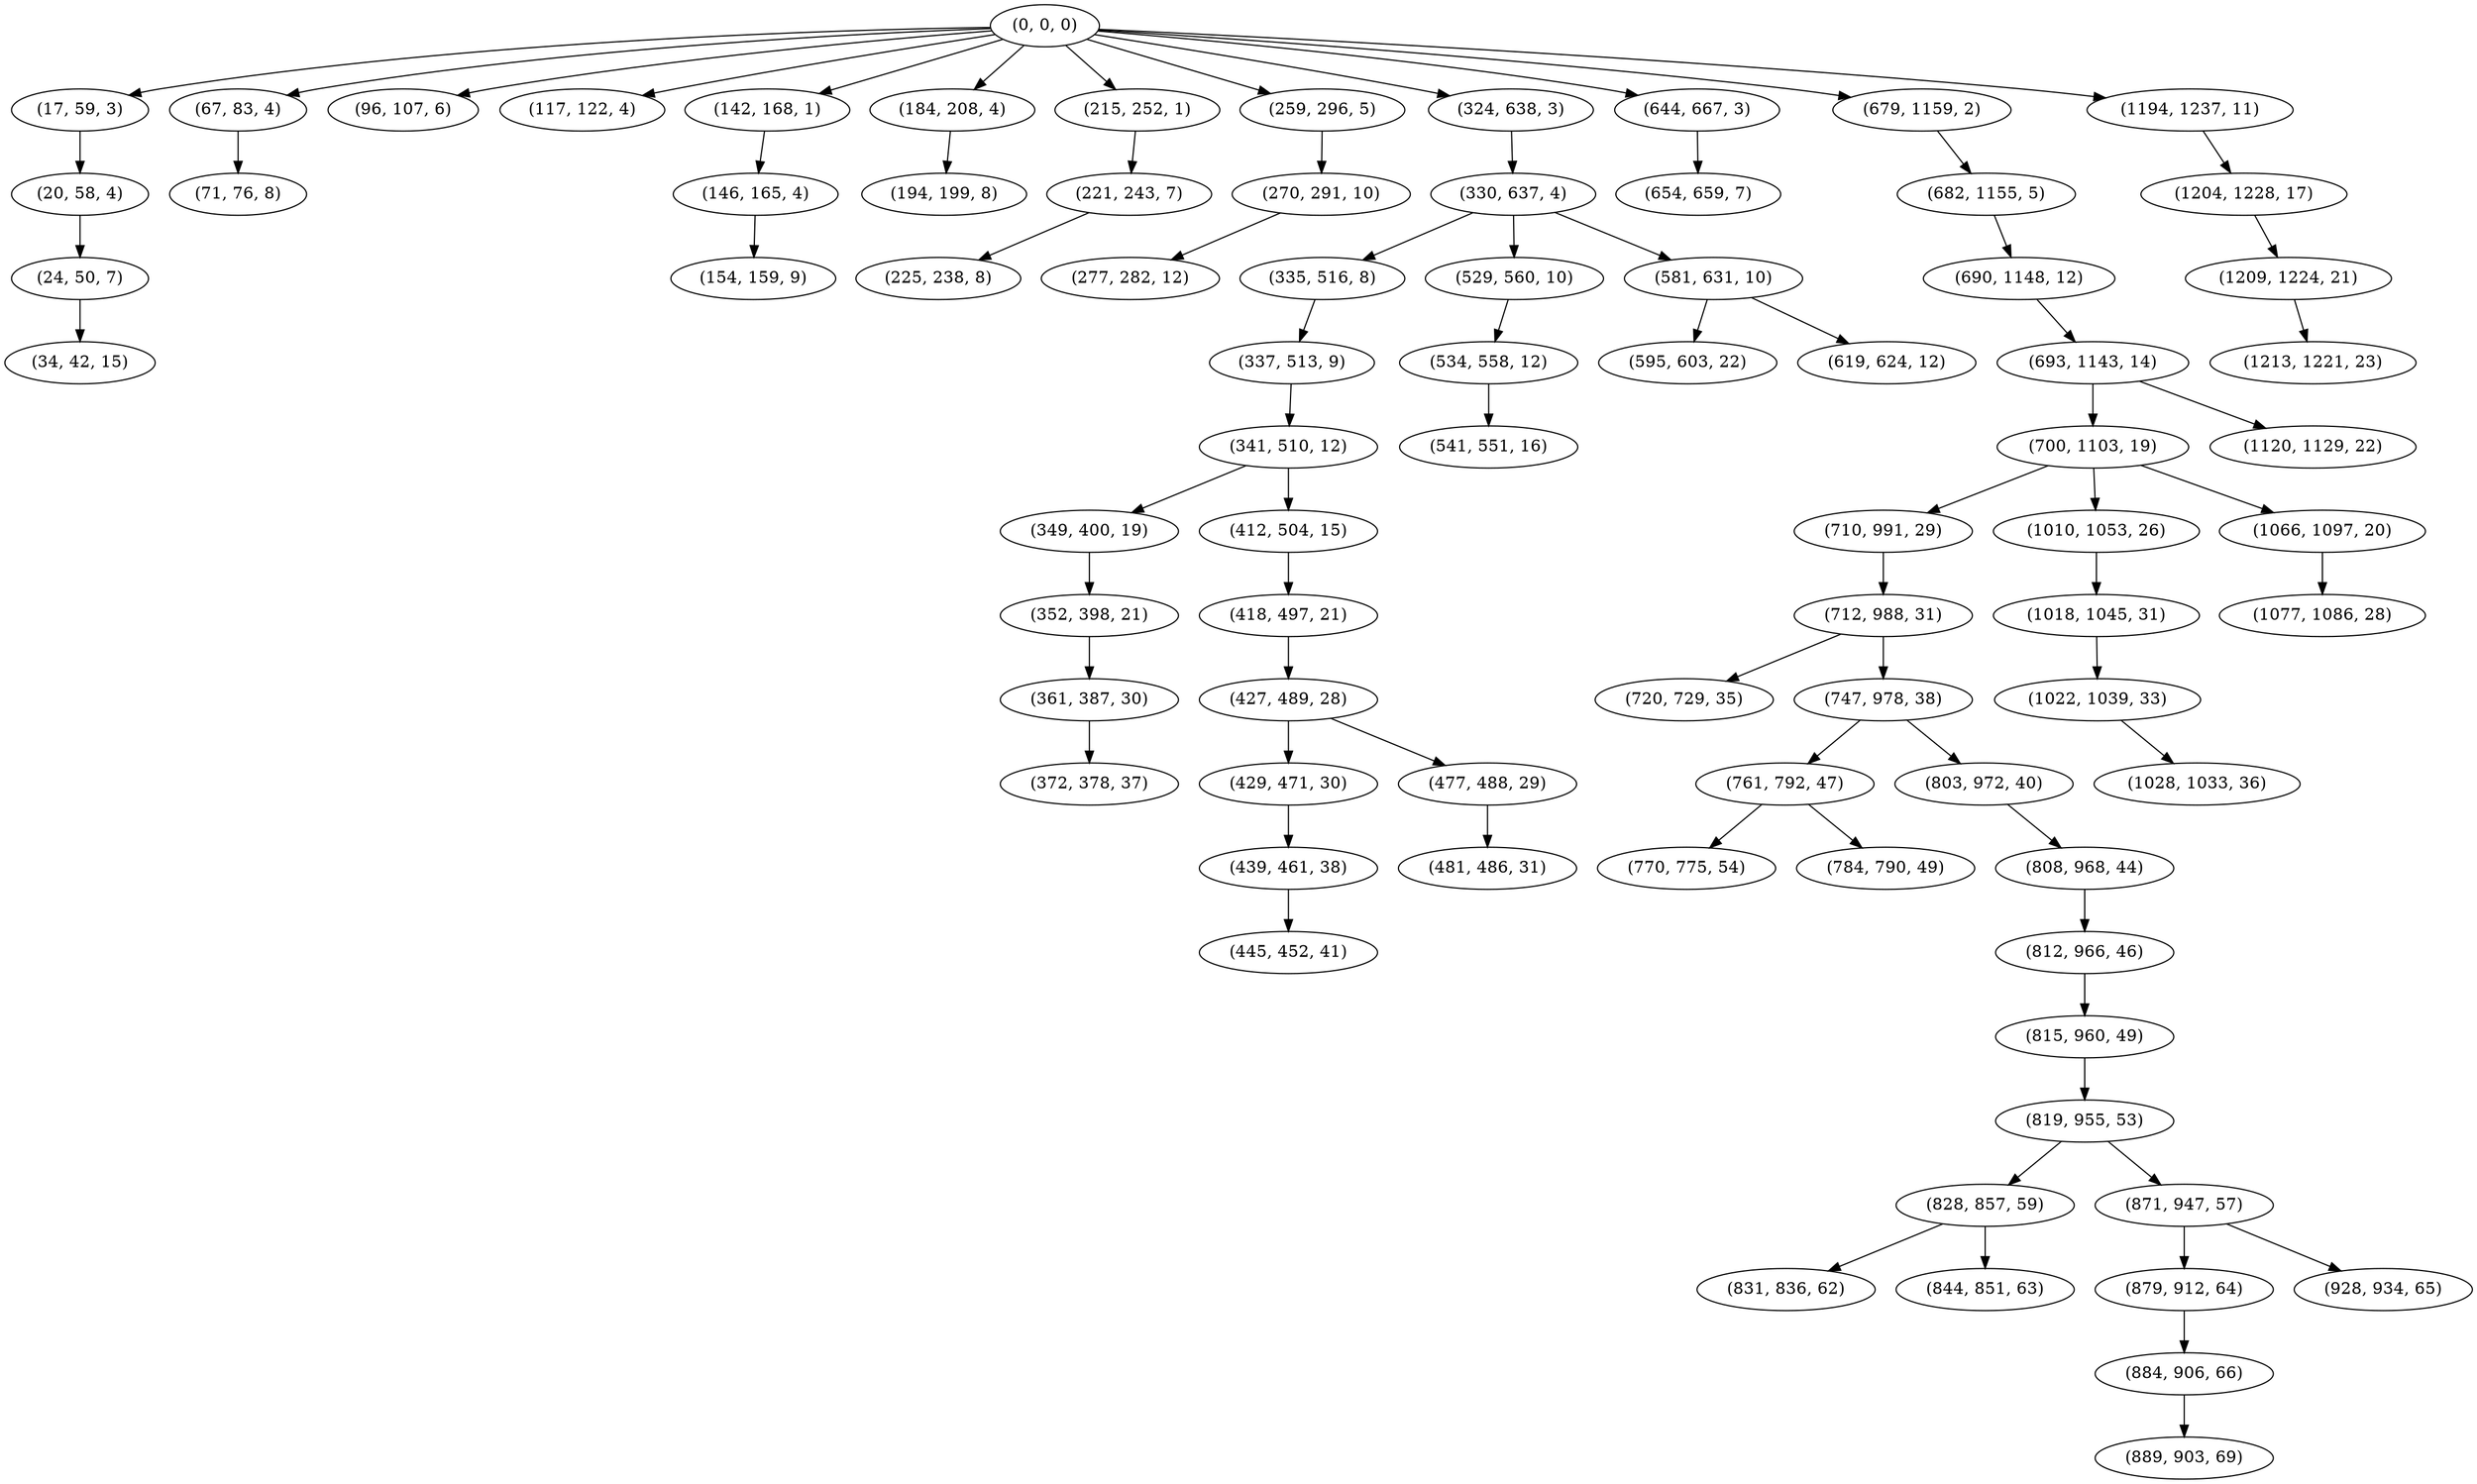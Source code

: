 digraph tree {
    "(0, 0, 0)";
    "(17, 59, 3)";
    "(20, 58, 4)";
    "(24, 50, 7)";
    "(34, 42, 15)";
    "(67, 83, 4)";
    "(71, 76, 8)";
    "(96, 107, 6)";
    "(117, 122, 4)";
    "(142, 168, 1)";
    "(146, 165, 4)";
    "(154, 159, 9)";
    "(184, 208, 4)";
    "(194, 199, 8)";
    "(215, 252, 1)";
    "(221, 243, 7)";
    "(225, 238, 8)";
    "(259, 296, 5)";
    "(270, 291, 10)";
    "(277, 282, 12)";
    "(324, 638, 3)";
    "(330, 637, 4)";
    "(335, 516, 8)";
    "(337, 513, 9)";
    "(341, 510, 12)";
    "(349, 400, 19)";
    "(352, 398, 21)";
    "(361, 387, 30)";
    "(372, 378, 37)";
    "(412, 504, 15)";
    "(418, 497, 21)";
    "(427, 489, 28)";
    "(429, 471, 30)";
    "(439, 461, 38)";
    "(445, 452, 41)";
    "(477, 488, 29)";
    "(481, 486, 31)";
    "(529, 560, 10)";
    "(534, 558, 12)";
    "(541, 551, 16)";
    "(581, 631, 10)";
    "(595, 603, 22)";
    "(619, 624, 12)";
    "(644, 667, 3)";
    "(654, 659, 7)";
    "(679, 1159, 2)";
    "(682, 1155, 5)";
    "(690, 1148, 12)";
    "(693, 1143, 14)";
    "(700, 1103, 19)";
    "(710, 991, 29)";
    "(712, 988, 31)";
    "(720, 729, 35)";
    "(747, 978, 38)";
    "(761, 792, 47)";
    "(770, 775, 54)";
    "(784, 790, 49)";
    "(803, 972, 40)";
    "(808, 968, 44)";
    "(812, 966, 46)";
    "(815, 960, 49)";
    "(819, 955, 53)";
    "(828, 857, 59)";
    "(831, 836, 62)";
    "(844, 851, 63)";
    "(871, 947, 57)";
    "(879, 912, 64)";
    "(884, 906, 66)";
    "(889, 903, 69)";
    "(928, 934, 65)";
    "(1010, 1053, 26)";
    "(1018, 1045, 31)";
    "(1022, 1039, 33)";
    "(1028, 1033, 36)";
    "(1066, 1097, 20)";
    "(1077, 1086, 28)";
    "(1120, 1129, 22)";
    "(1194, 1237, 11)";
    "(1204, 1228, 17)";
    "(1209, 1224, 21)";
    "(1213, 1221, 23)";
    "(0, 0, 0)" -> "(17, 59, 3)";
    "(0, 0, 0)" -> "(67, 83, 4)";
    "(0, 0, 0)" -> "(96, 107, 6)";
    "(0, 0, 0)" -> "(117, 122, 4)";
    "(0, 0, 0)" -> "(142, 168, 1)";
    "(0, 0, 0)" -> "(184, 208, 4)";
    "(0, 0, 0)" -> "(215, 252, 1)";
    "(0, 0, 0)" -> "(259, 296, 5)";
    "(0, 0, 0)" -> "(324, 638, 3)";
    "(0, 0, 0)" -> "(644, 667, 3)";
    "(0, 0, 0)" -> "(679, 1159, 2)";
    "(0, 0, 0)" -> "(1194, 1237, 11)";
    "(17, 59, 3)" -> "(20, 58, 4)";
    "(20, 58, 4)" -> "(24, 50, 7)";
    "(24, 50, 7)" -> "(34, 42, 15)";
    "(67, 83, 4)" -> "(71, 76, 8)";
    "(142, 168, 1)" -> "(146, 165, 4)";
    "(146, 165, 4)" -> "(154, 159, 9)";
    "(184, 208, 4)" -> "(194, 199, 8)";
    "(215, 252, 1)" -> "(221, 243, 7)";
    "(221, 243, 7)" -> "(225, 238, 8)";
    "(259, 296, 5)" -> "(270, 291, 10)";
    "(270, 291, 10)" -> "(277, 282, 12)";
    "(324, 638, 3)" -> "(330, 637, 4)";
    "(330, 637, 4)" -> "(335, 516, 8)";
    "(330, 637, 4)" -> "(529, 560, 10)";
    "(330, 637, 4)" -> "(581, 631, 10)";
    "(335, 516, 8)" -> "(337, 513, 9)";
    "(337, 513, 9)" -> "(341, 510, 12)";
    "(341, 510, 12)" -> "(349, 400, 19)";
    "(341, 510, 12)" -> "(412, 504, 15)";
    "(349, 400, 19)" -> "(352, 398, 21)";
    "(352, 398, 21)" -> "(361, 387, 30)";
    "(361, 387, 30)" -> "(372, 378, 37)";
    "(412, 504, 15)" -> "(418, 497, 21)";
    "(418, 497, 21)" -> "(427, 489, 28)";
    "(427, 489, 28)" -> "(429, 471, 30)";
    "(427, 489, 28)" -> "(477, 488, 29)";
    "(429, 471, 30)" -> "(439, 461, 38)";
    "(439, 461, 38)" -> "(445, 452, 41)";
    "(477, 488, 29)" -> "(481, 486, 31)";
    "(529, 560, 10)" -> "(534, 558, 12)";
    "(534, 558, 12)" -> "(541, 551, 16)";
    "(581, 631, 10)" -> "(595, 603, 22)";
    "(581, 631, 10)" -> "(619, 624, 12)";
    "(644, 667, 3)" -> "(654, 659, 7)";
    "(679, 1159, 2)" -> "(682, 1155, 5)";
    "(682, 1155, 5)" -> "(690, 1148, 12)";
    "(690, 1148, 12)" -> "(693, 1143, 14)";
    "(693, 1143, 14)" -> "(700, 1103, 19)";
    "(693, 1143, 14)" -> "(1120, 1129, 22)";
    "(700, 1103, 19)" -> "(710, 991, 29)";
    "(700, 1103, 19)" -> "(1010, 1053, 26)";
    "(700, 1103, 19)" -> "(1066, 1097, 20)";
    "(710, 991, 29)" -> "(712, 988, 31)";
    "(712, 988, 31)" -> "(720, 729, 35)";
    "(712, 988, 31)" -> "(747, 978, 38)";
    "(747, 978, 38)" -> "(761, 792, 47)";
    "(747, 978, 38)" -> "(803, 972, 40)";
    "(761, 792, 47)" -> "(770, 775, 54)";
    "(761, 792, 47)" -> "(784, 790, 49)";
    "(803, 972, 40)" -> "(808, 968, 44)";
    "(808, 968, 44)" -> "(812, 966, 46)";
    "(812, 966, 46)" -> "(815, 960, 49)";
    "(815, 960, 49)" -> "(819, 955, 53)";
    "(819, 955, 53)" -> "(828, 857, 59)";
    "(819, 955, 53)" -> "(871, 947, 57)";
    "(828, 857, 59)" -> "(831, 836, 62)";
    "(828, 857, 59)" -> "(844, 851, 63)";
    "(871, 947, 57)" -> "(879, 912, 64)";
    "(871, 947, 57)" -> "(928, 934, 65)";
    "(879, 912, 64)" -> "(884, 906, 66)";
    "(884, 906, 66)" -> "(889, 903, 69)";
    "(1010, 1053, 26)" -> "(1018, 1045, 31)";
    "(1018, 1045, 31)" -> "(1022, 1039, 33)";
    "(1022, 1039, 33)" -> "(1028, 1033, 36)";
    "(1066, 1097, 20)" -> "(1077, 1086, 28)";
    "(1194, 1237, 11)" -> "(1204, 1228, 17)";
    "(1204, 1228, 17)" -> "(1209, 1224, 21)";
    "(1209, 1224, 21)" -> "(1213, 1221, 23)";
}
